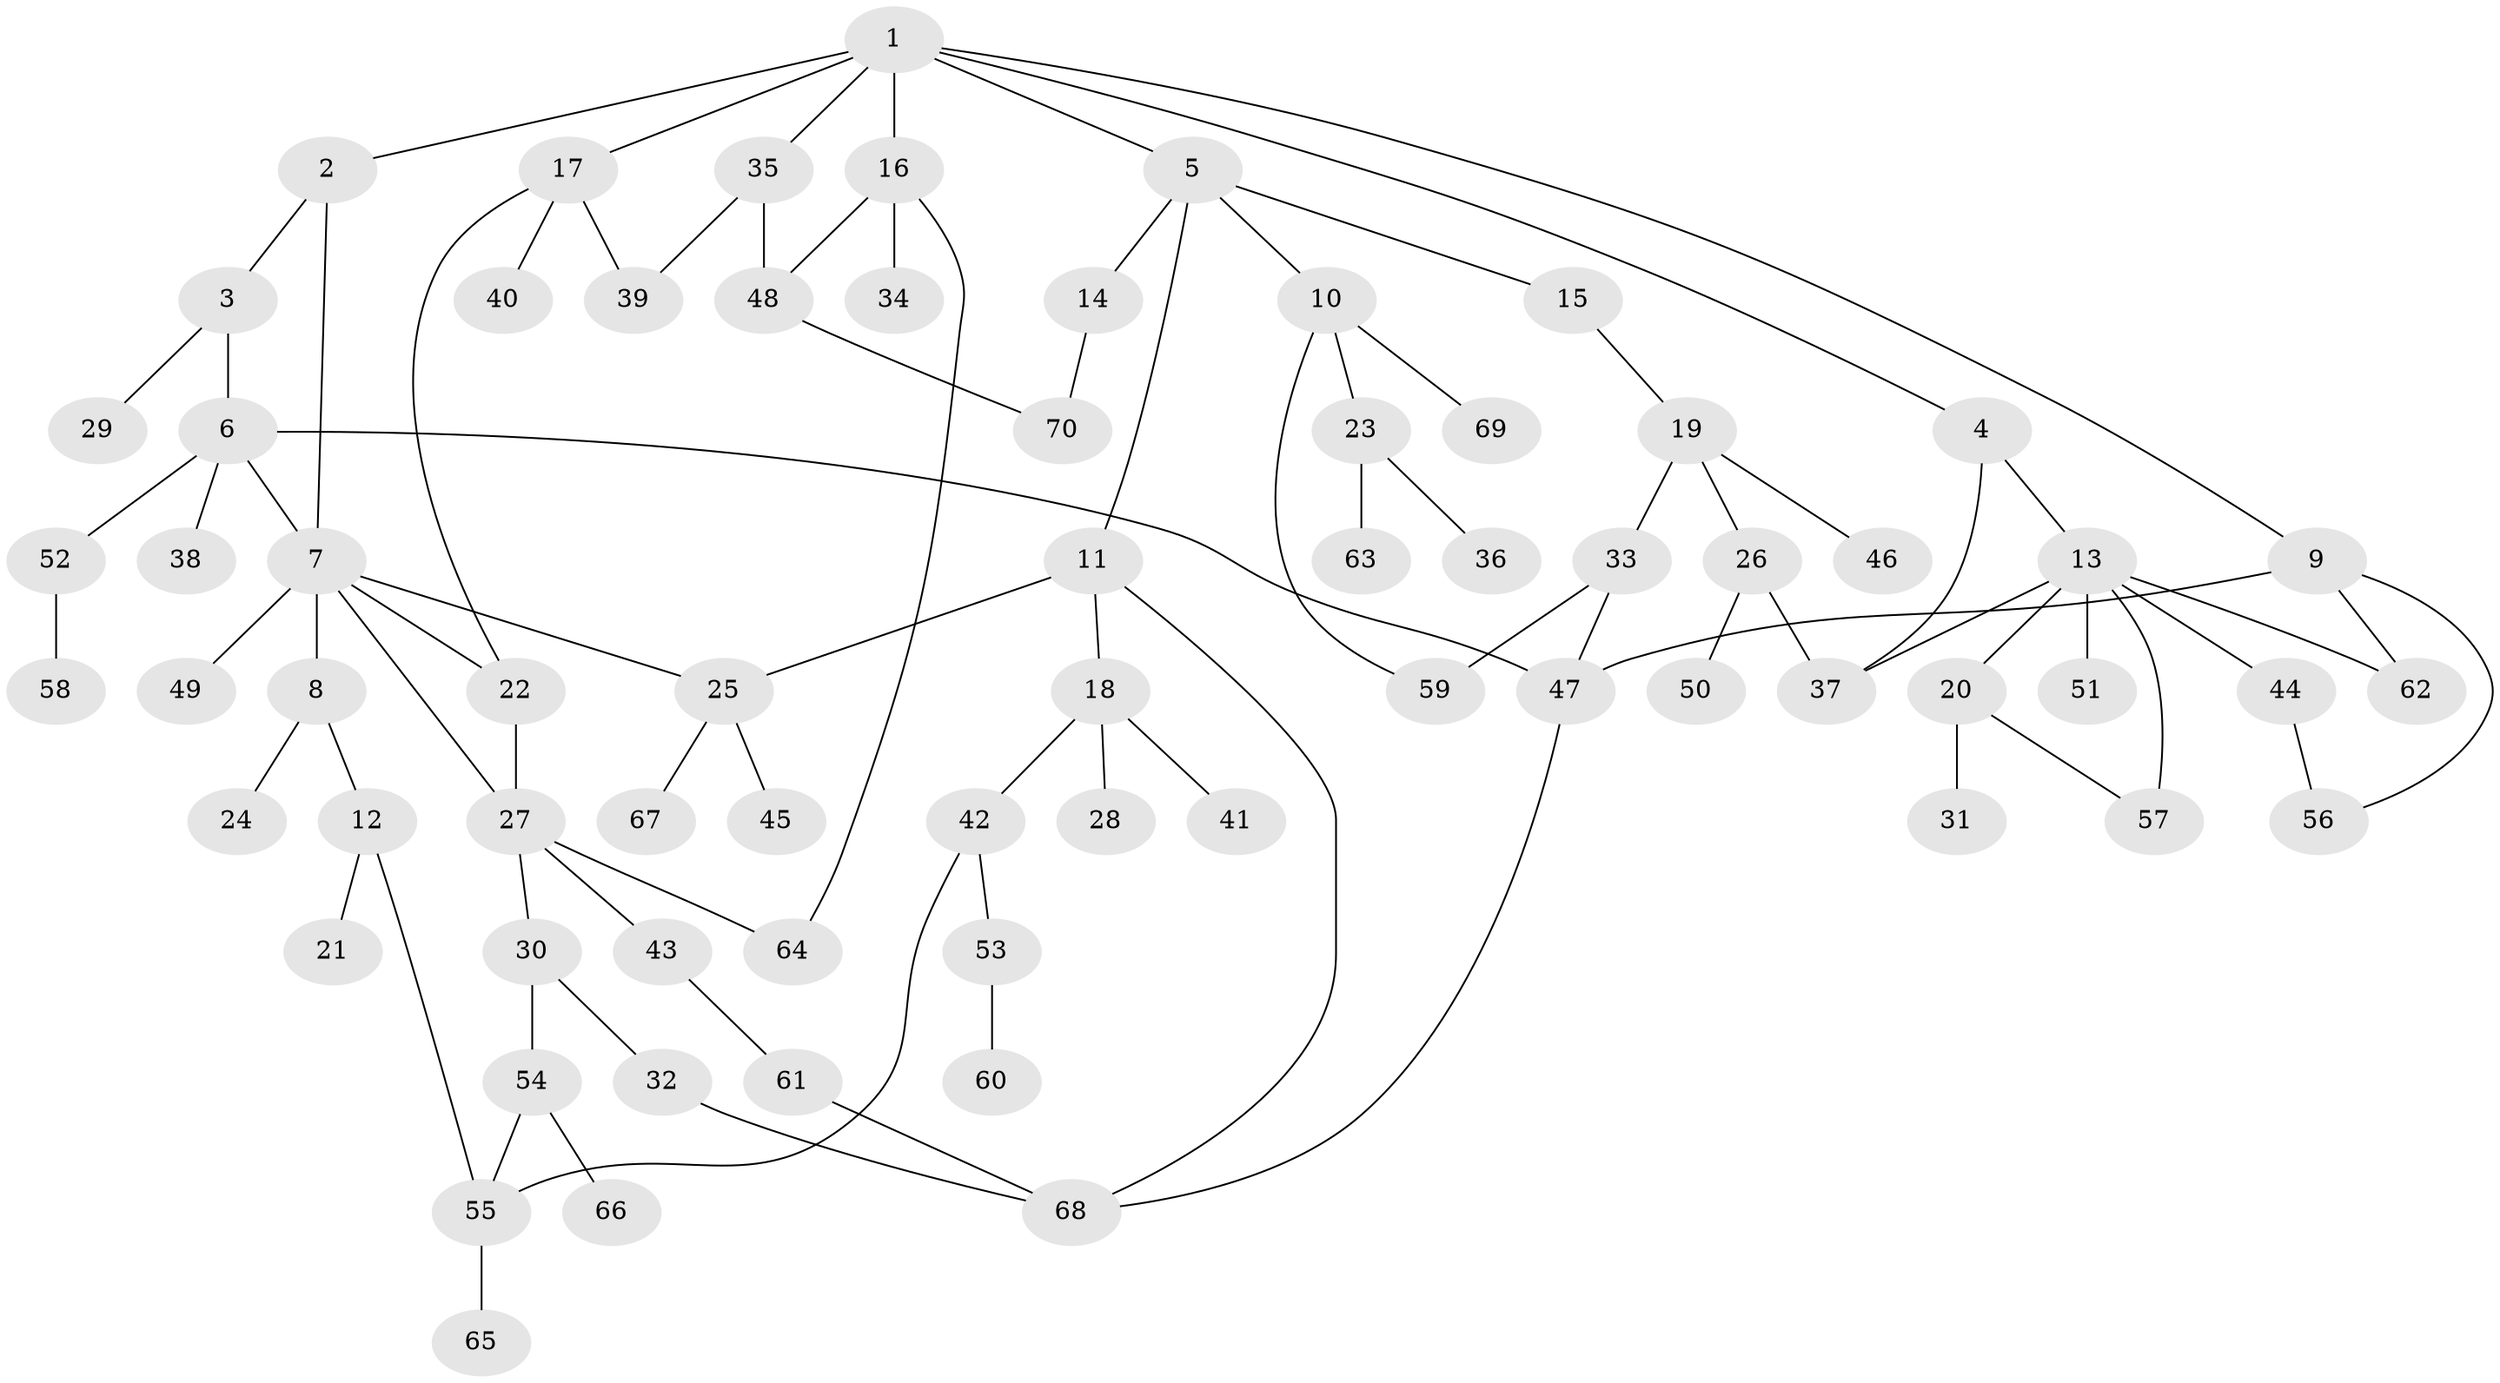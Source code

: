// coarse degree distribution, {8: 0.02127659574468085, 2: 0.23404255319148937, 6: 0.0425531914893617, 7: 0.02127659574468085, 10: 0.02127659574468085, 4: 0.1276595744680851, 5: 0.10638297872340426, 1: 0.40425531914893614, 3: 0.02127659574468085}
// Generated by graph-tools (version 1.1) at 2025/23/03/03/25 07:23:32]
// undirected, 70 vertices, 90 edges
graph export_dot {
graph [start="1"]
  node [color=gray90,style=filled];
  1;
  2;
  3;
  4;
  5;
  6;
  7;
  8;
  9;
  10;
  11;
  12;
  13;
  14;
  15;
  16;
  17;
  18;
  19;
  20;
  21;
  22;
  23;
  24;
  25;
  26;
  27;
  28;
  29;
  30;
  31;
  32;
  33;
  34;
  35;
  36;
  37;
  38;
  39;
  40;
  41;
  42;
  43;
  44;
  45;
  46;
  47;
  48;
  49;
  50;
  51;
  52;
  53;
  54;
  55;
  56;
  57;
  58;
  59;
  60;
  61;
  62;
  63;
  64;
  65;
  66;
  67;
  68;
  69;
  70;
  1 -- 2;
  1 -- 4;
  1 -- 5;
  1 -- 9;
  1 -- 16;
  1 -- 17;
  1 -- 35;
  2 -- 3;
  2 -- 7;
  3 -- 6;
  3 -- 29;
  4 -- 13;
  4 -- 37;
  5 -- 10;
  5 -- 11;
  5 -- 14;
  5 -- 15;
  6 -- 7;
  6 -- 38;
  6 -- 47;
  6 -- 52;
  7 -- 8;
  7 -- 22;
  7 -- 27;
  7 -- 49;
  7 -- 25;
  8 -- 12;
  8 -- 24;
  9 -- 56;
  9 -- 62;
  9 -- 47;
  10 -- 23;
  10 -- 59;
  10 -- 69;
  11 -- 18;
  11 -- 25;
  11 -- 68;
  12 -- 21;
  12 -- 55;
  13 -- 20;
  13 -- 44;
  13 -- 51;
  13 -- 62;
  13 -- 57;
  13 -- 37;
  14 -- 70;
  15 -- 19;
  16 -- 34;
  16 -- 48;
  16 -- 64;
  17 -- 40;
  17 -- 22;
  17 -- 39;
  18 -- 28;
  18 -- 41;
  18 -- 42;
  19 -- 26;
  19 -- 33;
  19 -- 46;
  20 -- 31;
  20 -- 57;
  22 -- 27;
  23 -- 36;
  23 -- 63;
  25 -- 45;
  25 -- 67;
  26 -- 37;
  26 -- 50;
  27 -- 30;
  27 -- 43;
  27 -- 64;
  30 -- 32;
  30 -- 54;
  32 -- 68;
  33 -- 47;
  33 -- 59;
  35 -- 39;
  35 -- 48;
  42 -- 53;
  42 -- 55;
  43 -- 61;
  44 -- 56;
  47 -- 68;
  48 -- 70;
  52 -- 58;
  53 -- 60;
  54 -- 66;
  54 -- 55;
  55 -- 65;
  61 -- 68;
}
